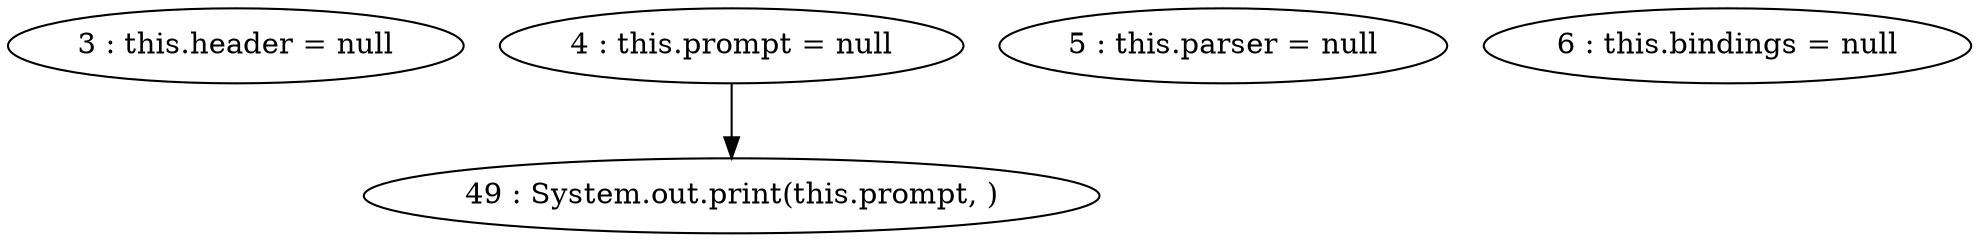 digraph G {
"3 : this.header = null"
"4 : this.prompt = null"
"4 : this.prompt = null" -> "49 : System.out.print(this.prompt, )"
"5 : this.parser = null"
"6 : this.bindings = null"
"49 : System.out.print(this.prompt, )"
}